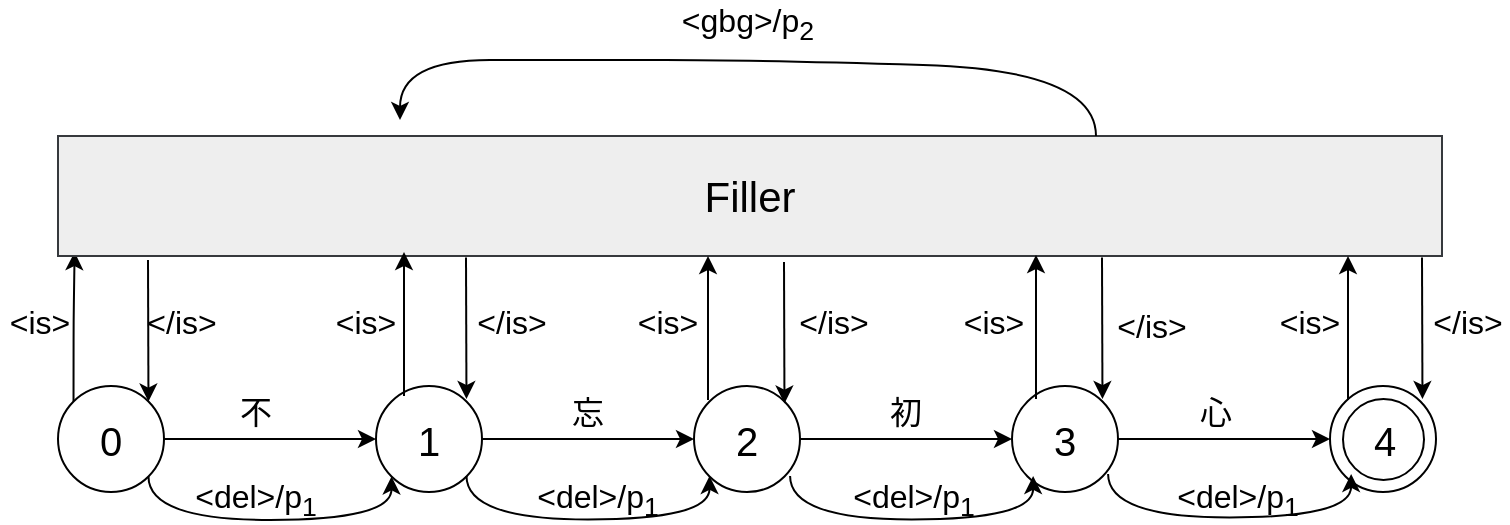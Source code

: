 <mxfile version="14.9.3" type="github">
  <diagram id="_bzWYxfmilrkJDTxYulS" name="Page-1">
    <mxGraphModel dx="946" dy="557" grid="0" gridSize="10" guides="1" tooltips="1" connect="1" arrows="1" fold="1" page="1" pageScale="1" pageWidth="827" pageHeight="1169" math="0" shadow="0">
      <root>
        <mxCell id="0" />
        <mxCell id="1" parent="0" />
        <mxCell id="dSVzUY7lnLiLLn1l-tGU-11" style="edgeStyle=orthogonalEdgeStyle;rounded=0;orthogonalLoop=1;jettySize=auto;html=1;exitX=1;exitY=0.5;exitDx=0;exitDy=0;entryX=0;entryY=0.5;entryDx=0;entryDy=0;" parent="1" source="dSVzUY7lnLiLLn1l-tGU-1" target="dSVzUY7lnLiLLn1l-tGU-2" edge="1">
          <mxGeometry relative="1" as="geometry" />
        </mxCell>
        <mxCell id="oRkzwmTWN0kMbXDqS24B-16" style="edgeStyle=orthogonalEdgeStyle;curved=1;orthogonalLoop=1;jettySize=auto;html=1;exitX=1;exitY=1;exitDx=0;exitDy=0;entryX=0;entryY=1;entryDx=0;entryDy=0;" parent="1" source="dSVzUY7lnLiLLn1l-tGU-1" target="dSVzUY7lnLiLLn1l-tGU-2" edge="1">
          <mxGeometry relative="1" as="geometry">
            <Array as="points">
              <mxPoint x="113" y="347" />
              <mxPoint x="235" y="347" />
            </Array>
          </mxGeometry>
        </mxCell>
        <mxCell id="oRkzwmTWN0kMbXDqS24B-31" style="edgeStyle=orthogonalEdgeStyle;rounded=1;orthogonalLoop=1;jettySize=auto;html=1;exitX=0;exitY=0;exitDx=0;exitDy=0;entryX=0.012;entryY=0.967;entryDx=0;entryDy=0;entryPerimeter=0;" parent="1" source="dSVzUY7lnLiLLn1l-tGU-1" target="oRkzwmTWN0kMbXDqS24B-25" edge="1">
          <mxGeometry relative="1" as="geometry" />
        </mxCell>
        <mxCell id="dSVzUY7lnLiLLn1l-tGU-1" value="&lt;font style=&quot;font-size: 20px&quot;&gt;0&lt;/font&gt;" style="ellipse;whiteSpace=wrap;html=1;aspect=fixed;" parent="1" vertex="1">
          <mxGeometry x="68" y="280" width="53" height="53" as="geometry" />
        </mxCell>
        <mxCell id="oRkzwmTWN0kMbXDqS24B-4" style="edgeStyle=orthogonalEdgeStyle;rounded=0;orthogonalLoop=1;jettySize=auto;html=1;exitX=1;exitY=0.5;exitDx=0;exitDy=0;" parent="1" source="dSVzUY7lnLiLLn1l-tGU-2" target="dSVzUY7lnLiLLn1l-tGU-3" edge="1">
          <mxGeometry relative="1" as="geometry" />
        </mxCell>
        <mxCell id="dSVzUY7lnLiLLn1l-tGU-2" value="&lt;span style=&quot;font-size: 20px&quot;&gt;1&lt;/span&gt;" style="ellipse;whiteSpace=wrap;html=1;aspect=fixed;" parent="1" vertex="1">
          <mxGeometry x="227" y="280" width="53" height="53" as="geometry" />
        </mxCell>
        <mxCell id="oRkzwmTWN0kMbXDqS24B-5" style="edgeStyle=orthogonalEdgeStyle;rounded=0;orthogonalLoop=1;jettySize=auto;html=1;exitX=1;exitY=0.5;exitDx=0;exitDy=0;entryX=0;entryY=0.5;entryDx=0;entryDy=0;" parent="1" source="dSVzUY7lnLiLLn1l-tGU-3" target="dSVzUY7lnLiLLn1l-tGU-4" edge="1">
          <mxGeometry relative="1" as="geometry" />
        </mxCell>
        <mxCell id="dSVzUY7lnLiLLn1l-tGU-3" value="&lt;span style=&quot;font-size: 20px&quot;&gt;2&lt;/span&gt;" style="ellipse;whiteSpace=wrap;html=1;aspect=fixed;" parent="1" vertex="1">
          <mxGeometry x="386" y="280" width="53" height="53" as="geometry" />
        </mxCell>
        <mxCell id="oRkzwmTWN0kMbXDqS24B-6" style="edgeStyle=orthogonalEdgeStyle;rounded=0;orthogonalLoop=1;jettySize=auto;html=1;exitX=1;exitY=0.5;exitDx=0;exitDy=0;entryX=0;entryY=0.5;entryDx=0;entryDy=0;" parent="1" source="dSVzUY7lnLiLLn1l-tGU-4" target="dSVzUY7lnLiLLn1l-tGU-5" edge="1">
          <mxGeometry relative="1" as="geometry" />
        </mxCell>
        <mxCell id="dSVzUY7lnLiLLn1l-tGU-4" value="&lt;span style=&quot;font-size: 20px&quot;&gt;3&lt;/span&gt;" style="ellipse;whiteSpace=wrap;html=1;aspect=fixed;" parent="1" vertex="1">
          <mxGeometry x="545" y="280" width="53" height="53" as="geometry" />
        </mxCell>
        <mxCell id="dSVzUY7lnLiLLn1l-tGU-5" value="" style="ellipse;whiteSpace=wrap;html=1;aspect=fixed;" parent="1" vertex="1">
          <mxGeometry x="704" y="280" width="53" height="53" as="geometry" />
        </mxCell>
        <mxCell id="oRkzwmTWN0kMbXDqS24B-7" value="&lt;font style=&quot;font-size: 16px&quot;&gt;不&lt;/font&gt;" style="text;html=1;strokeColor=none;fillColor=none;align=center;verticalAlign=middle;whiteSpace=wrap;rounded=0;" parent="1" vertex="1">
          <mxGeometry x="147" y="283" width="40" height="20" as="geometry" />
        </mxCell>
        <mxCell id="oRkzwmTWN0kMbXDqS24B-9" value="&lt;font style=&quot;font-size: 16px&quot;&gt;忘&lt;/font&gt;" style="text;html=1;strokeColor=none;fillColor=none;align=center;verticalAlign=middle;whiteSpace=wrap;rounded=0;" parent="1" vertex="1">
          <mxGeometry x="313" y="283" width="40" height="20" as="geometry" />
        </mxCell>
        <mxCell id="oRkzwmTWN0kMbXDqS24B-11" value="&lt;font style=&quot;font-size: 16px&quot;&gt;初&lt;/font&gt;" style="text;html=1;strokeColor=none;fillColor=none;align=center;verticalAlign=middle;whiteSpace=wrap;rounded=0;" parent="1" vertex="1">
          <mxGeometry x="472" y="283" width="40" height="20" as="geometry" />
        </mxCell>
        <mxCell id="oRkzwmTWN0kMbXDqS24B-12" value="&lt;font style=&quot;font-size: 16px&quot;&gt;心&lt;/font&gt;" style="text;html=1;strokeColor=none;fillColor=none;align=center;verticalAlign=middle;whiteSpace=wrap;rounded=0;" parent="1" vertex="1">
          <mxGeometry x="627" y="283" width="40" height="20" as="geometry" />
        </mxCell>
        <mxCell id="oRkzwmTWN0kMbXDqS24B-17" style="edgeStyle=orthogonalEdgeStyle;curved=1;orthogonalLoop=1;jettySize=auto;html=1;exitX=1;exitY=1;exitDx=0;exitDy=0;entryX=0;entryY=1;entryDx=0;entryDy=0;" parent="1" edge="1">
          <mxGeometry relative="1" as="geometry">
            <mxPoint x="272.238" y="324.998" as="sourcePoint" />
            <mxPoint x="393.762" y="324.998" as="targetPoint" />
            <Array as="points">
              <mxPoint x="272" y="346.76" />
              <mxPoint x="394" y="346.76" />
            </Array>
          </mxGeometry>
        </mxCell>
        <mxCell id="oRkzwmTWN0kMbXDqS24B-18" style="edgeStyle=orthogonalEdgeStyle;curved=1;orthogonalLoop=1;jettySize=auto;html=1;exitX=1;exitY=1;exitDx=0;exitDy=0;entryX=0;entryY=1;entryDx=0;entryDy=0;" parent="1" edge="1">
          <mxGeometry relative="1" as="geometry">
            <mxPoint x="434.038" y="324.998" as="sourcePoint" />
            <mxPoint x="555.562" y="324.998" as="targetPoint" />
            <Array as="points">
              <mxPoint x="433.8" y="346.76" />
              <mxPoint x="555.8" y="346.76" />
            </Array>
          </mxGeometry>
        </mxCell>
        <mxCell id="oRkzwmTWN0kMbXDqS24B-19" style="edgeStyle=orthogonalEdgeStyle;curved=1;orthogonalLoop=1;jettySize=auto;html=1;exitX=1;exitY=1;exitDx=0;exitDy=0;entryX=0;entryY=1;entryDx=0;entryDy=0;" parent="1" edge="1">
          <mxGeometry relative="1" as="geometry">
            <mxPoint x="593.038" y="323.998" as="sourcePoint" />
            <mxPoint x="714.562" y="323.998" as="targetPoint" />
            <Array as="points">
              <mxPoint x="592.8" y="345.76" />
              <mxPoint x="714.8" y="345.76" />
            </Array>
          </mxGeometry>
        </mxCell>
        <mxCell id="oRkzwmTWN0kMbXDqS24B-20" value="&lt;font style=&quot;font-size: 16px&quot;&gt;&amp;lt;del&amp;gt;/p&lt;sub&gt;1&lt;/sub&gt;&lt;/font&gt;" style="text;html=1;strokeColor=none;fillColor=none;align=center;verticalAlign=middle;whiteSpace=wrap;rounded=0;" parent="1" vertex="1">
          <mxGeometry x="147" y="327" width="40" height="20" as="geometry" />
        </mxCell>
        <mxCell id="oRkzwmTWN0kMbXDqS24B-21" value="&lt;font style=&quot;font-size: 16px&quot;&gt;&amp;lt;del&amp;gt;/p&lt;sub&gt;1&lt;/sub&gt;&lt;/font&gt;" style="text;html=1;strokeColor=none;fillColor=none;align=center;verticalAlign=middle;whiteSpace=wrap;rounded=0;" parent="1" vertex="1">
          <mxGeometry x="318" y="327" width="40" height="20" as="geometry" />
        </mxCell>
        <mxCell id="oRkzwmTWN0kMbXDqS24B-22" value="&lt;font style=&quot;font-size: 16px&quot;&gt;&amp;lt;del&amp;gt;/p&lt;sub&gt;1&lt;/sub&gt;&lt;/font&gt;" style="text;html=1;strokeColor=none;fillColor=none;align=center;verticalAlign=middle;whiteSpace=wrap;rounded=0;" parent="1" vertex="1">
          <mxGeometry x="476" y="327" width="40" height="20" as="geometry" />
        </mxCell>
        <mxCell id="oRkzwmTWN0kMbXDqS24B-24" value="&lt;font style=&quot;font-size: 16px&quot;&gt;&amp;lt;del&amp;gt;/p&lt;sub&gt;1&lt;/sub&gt;&lt;/font&gt;" style="text;html=1;strokeColor=none;fillColor=none;align=center;verticalAlign=middle;whiteSpace=wrap;rounded=0;" parent="1" vertex="1">
          <mxGeometry x="638" y="327" width="40" height="20" as="geometry" />
        </mxCell>
        <mxCell id="oRkzwmTWN0kMbXDqS24B-25" value="&lt;span style=&quot;font-size: 21px&quot;&gt;Filler&lt;/span&gt;" style="rounded=0;whiteSpace=wrap;html=1;fillColor=#eeeeee;strokeColor=#36393d;" parent="1" vertex="1">
          <mxGeometry x="68" y="155" width="692" height="60" as="geometry" />
        </mxCell>
        <mxCell id="oRkzwmTWN0kMbXDqS24B-26" value="&lt;font style=&quot;font-size: 20px&quot;&gt;4&lt;/font&gt;" style="ellipse;whiteSpace=wrap;html=1;aspect=fixed;" parent="1" vertex="1">
          <mxGeometry x="710.5" y="286.5" width="40.5" height="40.5" as="geometry" />
        </mxCell>
        <mxCell id="oRkzwmTWN0kMbXDqS24B-29" value="" style="endArrow=classic;html=1;entryX=0.25;entryY=1;entryDx=0;entryDy=0;" parent="1" edge="1">
          <mxGeometry width="50" height="50" relative="1" as="geometry">
            <mxPoint x="241" y="285" as="sourcePoint" />
            <mxPoint x="241.0" y="213" as="targetPoint" />
          </mxGeometry>
        </mxCell>
        <mxCell id="oRkzwmTWN0kMbXDqS24B-33" value="" style="endArrow=classic;html=1;entryX=1;entryY=0;entryDx=0;entryDy=0;" parent="1" target="dSVzUY7lnLiLLn1l-tGU-1" edge="1">
          <mxGeometry width="50" height="50" relative="1" as="geometry">
            <mxPoint x="113" y="217" as="sourcePoint" />
            <mxPoint x="455" y="270" as="targetPoint" />
          </mxGeometry>
        </mxCell>
        <mxCell id="oRkzwmTWN0kMbXDqS24B-34" value="" style="endArrow=classic;html=1;entryX=1;entryY=0;entryDx=0;entryDy=0;" parent="1" edge="1">
          <mxGeometry width="50" height="50" relative="1" as="geometry">
            <mxPoint x="272" y="215.74" as="sourcePoint" />
            <mxPoint x="272.238" y="286.502" as="targetPoint" />
          </mxGeometry>
        </mxCell>
        <mxCell id="oRkzwmTWN0kMbXDqS24B-35" value="" style="endArrow=classic;html=1;entryX=0.25;entryY=1;entryDx=0;entryDy=0;" parent="1" edge="1">
          <mxGeometry width="50" height="50" relative="1" as="geometry">
            <mxPoint x="393" y="287" as="sourcePoint" />
            <mxPoint x="393.0" y="215" as="targetPoint" />
          </mxGeometry>
        </mxCell>
        <mxCell id="oRkzwmTWN0kMbXDqS24B-36" value="" style="endArrow=classic;html=1;entryX=0.25;entryY=1;entryDx=0;entryDy=0;" parent="1" edge="1">
          <mxGeometry width="50" height="50" relative="1" as="geometry">
            <mxPoint x="557" y="286.5" as="sourcePoint" />
            <mxPoint x="557.0" y="214.5" as="targetPoint" />
          </mxGeometry>
        </mxCell>
        <mxCell id="oRkzwmTWN0kMbXDqS24B-37" value="" style="endArrow=classic;html=1;entryX=0.25;entryY=1;entryDx=0;entryDy=0;" parent="1" edge="1">
          <mxGeometry width="50" height="50" relative="1" as="geometry">
            <mxPoint x="713" y="287" as="sourcePoint" />
            <mxPoint x="713.0" y="215" as="targetPoint" />
          </mxGeometry>
        </mxCell>
        <mxCell id="oRkzwmTWN0kMbXDqS24B-38" value="" style="endArrow=classic;html=1;entryX=1;entryY=0;entryDx=0;entryDy=0;" parent="1" edge="1">
          <mxGeometry width="50" height="50" relative="1" as="geometry">
            <mxPoint x="431" y="218" as="sourcePoint" />
            <mxPoint x="431.238" y="288.762" as="targetPoint" />
          </mxGeometry>
        </mxCell>
        <mxCell id="oRkzwmTWN0kMbXDqS24B-39" value="" style="endArrow=classic;html=1;entryX=1;entryY=0;entryDx=0;entryDy=0;" parent="1" edge="1">
          <mxGeometry width="50" height="50" relative="1" as="geometry">
            <mxPoint x="590" y="215.74" as="sourcePoint" />
            <mxPoint x="590.238" y="286.502" as="targetPoint" />
          </mxGeometry>
        </mxCell>
        <mxCell id="oRkzwmTWN0kMbXDqS24B-40" value="" style="endArrow=classic;html=1;entryX=1;entryY=0;entryDx=0;entryDy=0;" parent="1" edge="1">
          <mxGeometry width="50" height="50" relative="1" as="geometry">
            <mxPoint x="750" y="215.74" as="sourcePoint" />
            <mxPoint x="750.238" y="286.502" as="targetPoint" />
          </mxGeometry>
        </mxCell>
        <mxCell id="oRkzwmTWN0kMbXDqS24B-41" value="&amp;lt;is&amp;gt;" style="text;html=1;strokeColor=none;fillColor=none;align=center;verticalAlign=middle;whiteSpace=wrap;rounded=0;fontSize=16;" parent="1" vertex="1">
          <mxGeometry x="39" y="238" width="40" height="20" as="geometry" />
        </mxCell>
        <mxCell id="oRkzwmTWN0kMbXDqS24B-42" value="&amp;lt;/is&amp;gt;" style="text;html=1;strokeColor=none;fillColor=none;align=center;verticalAlign=middle;whiteSpace=wrap;rounded=0;fontSize=16;" parent="1" vertex="1">
          <mxGeometry x="110" y="238" width="40" height="20" as="geometry" />
        </mxCell>
        <mxCell id="oRkzwmTWN0kMbXDqS24B-43" value="&amp;lt;is&amp;gt;" style="text;html=1;strokeColor=none;fillColor=none;align=center;verticalAlign=middle;whiteSpace=wrap;rounded=0;fontSize=16;" parent="1" vertex="1">
          <mxGeometry x="202" y="238" width="40" height="20" as="geometry" />
        </mxCell>
        <mxCell id="oRkzwmTWN0kMbXDqS24B-44" value="&amp;lt;is&amp;gt;" style="text;html=1;strokeColor=none;fillColor=none;align=center;verticalAlign=middle;whiteSpace=wrap;rounded=0;fontSize=16;" parent="1" vertex="1">
          <mxGeometry x="353" y="238" width="40" height="20" as="geometry" />
        </mxCell>
        <mxCell id="oRkzwmTWN0kMbXDqS24B-45" value="&amp;lt;is&amp;gt;" style="text;html=1;strokeColor=none;fillColor=none;align=center;verticalAlign=middle;whiteSpace=wrap;rounded=0;fontSize=16;" parent="1" vertex="1">
          <mxGeometry x="516" y="238" width="40" height="20" as="geometry" />
        </mxCell>
        <mxCell id="oRkzwmTWN0kMbXDqS24B-46" value="&amp;lt;is&amp;gt;" style="text;html=1;strokeColor=none;fillColor=none;align=center;verticalAlign=middle;whiteSpace=wrap;rounded=0;fontSize=16;" parent="1" vertex="1">
          <mxGeometry x="674" y="238" width="40" height="20" as="geometry" />
        </mxCell>
        <mxCell id="oRkzwmTWN0kMbXDqS24B-47" value="&amp;lt;/is&amp;gt;" style="text;html=1;strokeColor=none;fillColor=none;align=center;verticalAlign=middle;whiteSpace=wrap;rounded=0;fontSize=16;" parent="1" vertex="1">
          <mxGeometry x="275" y="238" width="40" height="20" as="geometry" />
        </mxCell>
        <mxCell id="oRkzwmTWN0kMbXDqS24B-48" value="&amp;lt;/is&amp;gt;" style="text;html=1;strokeColor=none;fillColor=none;align=center;verticalAlign=middle;whiteSpace=wrap;rounded=0;fontSize=16;" parent="1" vertex="1">
          <mxGeometry x="436" y="238" width="40" height="20" as="geometry" />
        </mxCell>
        <mxCell id="oRkzwmTWN0kMbXDqS24B-49" value="&amp;lt;/is&amp;gt;" style="text;html=1;strokeColor=none;fillColor=none;align=center;verticalAlign=middle;whiteSpace=wrap;rounded=0;fontSize=16;" parent="1" vertex="1">
          <mxGeometry x="595" y="240" width="40" height="20" as="geometry" />
        </mxCell>
        <mxCell id="oRkzwmTWN0kMbXDqS24B-50" value="&amp;lt;/is&amp;gt;" style="text;html=1;strokeColor=none;fillColor=none;align=center;verticalAlign=middle;whiteSpace=wrap;rounded=0;fontSize=16;" parent="1" vertex="1">
          <mxGeometry x="753" y="238" width="40" height="20" as="geometry" />
        </mxCell>
        <mxCell id="oRkzwmTWN0kMbXDqS24B-51" value="" style="endArrow=classic;html=1;fontSize=16;exitX=0.75;exitY=0;exitDx=0;exitDy=0;curved=1;" parent="1" source="oRkzwmTWN0kMbXDqS24B-25" edge="1">
          <mxGeometry width="50" height="50" relative="1" as="geometry">
            <mxPoint x="648" y="151" as="sourcePoint" />
            <mxPoint x="239" y="147" as="targetPoint" />
            <Array as="points">
              <mxPoint x="587" y="122" />
              <mxPoint x="414" y="117" />
              <mxPoint x="329" y="117" />
              <mxPoint x="239" y="117" />
            </Array>
          </mxGeometry>
        </mxCell>
        <mxCell id="oRkzwmTWN0kMbXDqS24B-53" value="&amp;lt;gbg&amp;gt;/p&lt;sub&gt;2&lt;/sub&gt;" style="text;html=1;strokeColor=none;fillColor=none;align=center;verticalAlign=middle;whiteSpace=wrap;rounded=0;fontSize=16;" parent="1" vertex="1">
          <mxGeometry x="392.5" y="89" width="40" height="20" as="geometry" />
        </mxCell>
      </root>
    </mxGraphModel>
  </diagram>
</mxfile>
